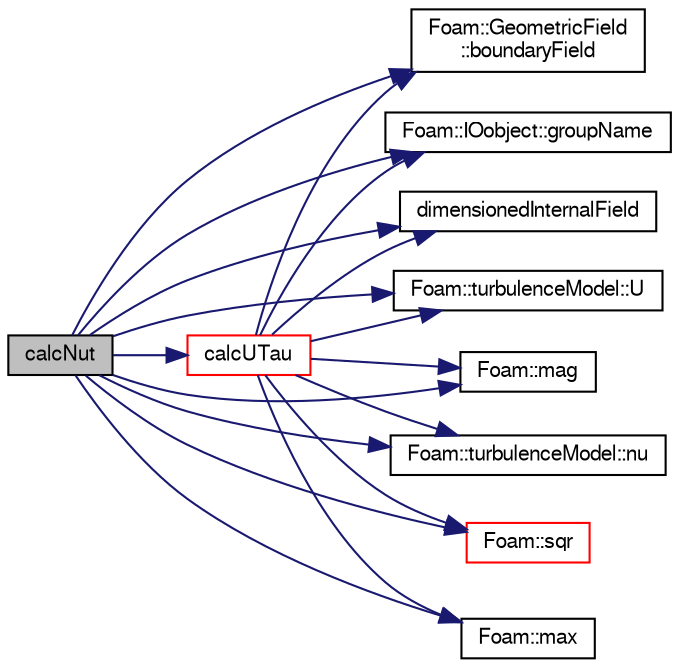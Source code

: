 digraph "calcNut"
{
  bgcolor="transparent";
  edge [fontname="FreeSans",fontsize="10",labelfontname="FreeSans",labelfontsize="10"];
  node [fontname="FreeSans",fontsize="10",shape=record];
  rankdir="LR";
  Node19 [label="calcNut",height=0.2,width=0.4,color="black", fillcolor="grey75", style="filled", fontcolor="black"];
  Node19 -> Node20 [color="midnightblue",fontsize="10",style="solid",fontname="FreeSans"];
  Node20 [label="Foam::GeometricField\l::boundaryField",height=0.2,width=0.4,color="black",URL="$a22434.html#a3c6c1a789b48ea0c5e8bff64f9c14f2d",tooltip="Return reference to GeometricBoundaryField. "];
  Node19 -> Node21 [color="midnightblue",fontsize="10",style="solid",fontname="FreeSans"];
  Node21 [label="calcUTau",height=0.2,width=0.4,color="red",URL="$a31278.html#a24807ec3405a761fb6380573614a3040",tooltip="Calculate the friction velocity. "];
  Node21 -> Node22 [color="midnightblue",fontsize="10",style="solid",fontname="FreeSans"];
  Node22 [label="Foam::IOobject::groupName",height=0.2,width=0.4,color="black",URL="$a26142.html#ad5705e6da2a025ad75b4cf5d748d7d30"];
  Node21 -> Node23 [color="midnightblue",fontsize="10",style="solid",fontname="FreeSans"];
  Node23 [label="dimensionedInternalField",height=0.2,width=0.4,color="black",URL="$a38438.html#a942cd19121a46cdc649099eb27c74b18"];
  Node21 -> Node384 [color="midnightblue",fontsize="10",style="solid",fontname="FreeSans"];
  Node384 [label="Foam::turbulenceModel::U",height=0.2,width=0.4,color="black",URL="$a31314.html#a536d168d7b335fe81f506f232b5b4872",tooltip="Access function to velocity field. "];
  Node21 -> Node20 [color="midnightblue",fontsize="10",style="solid",fontname="FreeSans"];
  Node21 -> Node52 [color="midnightblue",fontsize="10",style="solid",fontname="FreeSans"];
  Node52 [label="Foam::mag",height=0.2,width=0.4,color="black",URL="$a21124.html#a929da2a3fdcf3dacbbe0487d3a330dae"];
  Node21 -> Node25 [color="midnightblue",fontsize="10",style="solid",fontname="FreeSans"];
  Node25 [label="Foam::turbulenceModel::nu",height=0.2,width=0.4,color="black",URL="$a31314.html#ad5f81fcd6f7d0ddad1a5fe2a8f08bb3f",tooltip="Return the laminar viscosity. "];
  Node21 -> Node388 [color="midnightblue",fontsize="10",style="solid",fontname="FreeSans"];
  Node388 [label="Foam::sqr",height=0.2,width=0.4,color="red",URL="$a21124.html#a277dc11c581d53826ab5090b08f3b17b"];
  Node21 -> Node60 [color="midnightblue",fontsize="10",style="solid",fontname="FreeSans"];
  Node60 [label="Foam::max",height=0.2,width=0.4,color="black",URL="$a21124.html#ac993e906cf2774ae77e666bc24e81733"];
  Node19 -> Node23 [color="midnightblue",fontsize="10",style="solid",fontname="FreeSans"];
  Node19 -> Node22 [color="midnightblue",fontsize="10",style="solid",fontname="FreeSans"];
  Node19 -> Node52 [color="midnightblue",fontsize="10",style="solid",fontname="FreeSans"];
  Node19 -> Node60 [color="midnightblue",fontsize="10",style="solid",fontname="FreeSans"];
  Node19 -> Node25 [color="midnightblue",fontsize="10",style="solid",fontname="FreeSans"];
  Node19 -> Node388 [color="midnightblue",fontsize="10",style="solid",fontname="FreeSans"];
  Node19 -> Node384 [color="midnightblue",fontsize="10",style="solid",fontname="FreeSans"];
}
